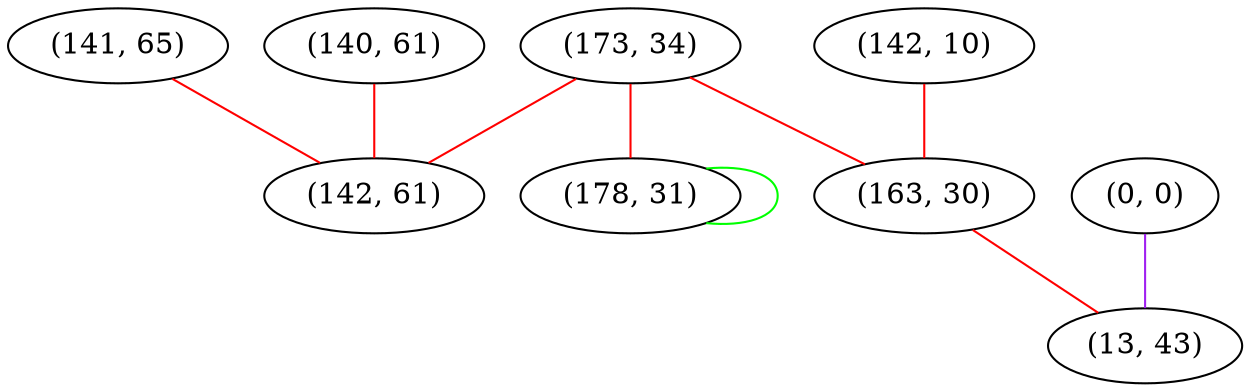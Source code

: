 graph "" {
"(141, 65)";
"(142, 10)";
"(173, 34)";
"(163, 30)";
"(140, 61)";
"(0, 0)";
"(178, 31)";
"(142, 61)";
"(13, 43)";
"(141, 65)" -- "(142, 61)"  [color=red, key=0, weight=1];
"(142, 10)" -- "(163, 30)"  [color=red, key=0, weight=1];
"(173, 34)" -- "(178, 31)"  [color=red, key=0, weight=1];
"(173, 34)" -- "(142, 61)"  [color=red, key=0, weight=1];
"(173, 34)" -- "(163, 30)"  [color=red, key=0, weight=1];
"(163, 30)" -- "(13, 43)"  [color=red, key=0, weight=1];
"(140, 61)" -- "(142, 61)"  [color=red, key=0, weight=1];
"(0, 0)" -- "(13, 43)"  [color=purple, key=0, weight=4];
"(178, 31)" -- "(178, 31)"  [color=green, key=0, weight=2];
}
